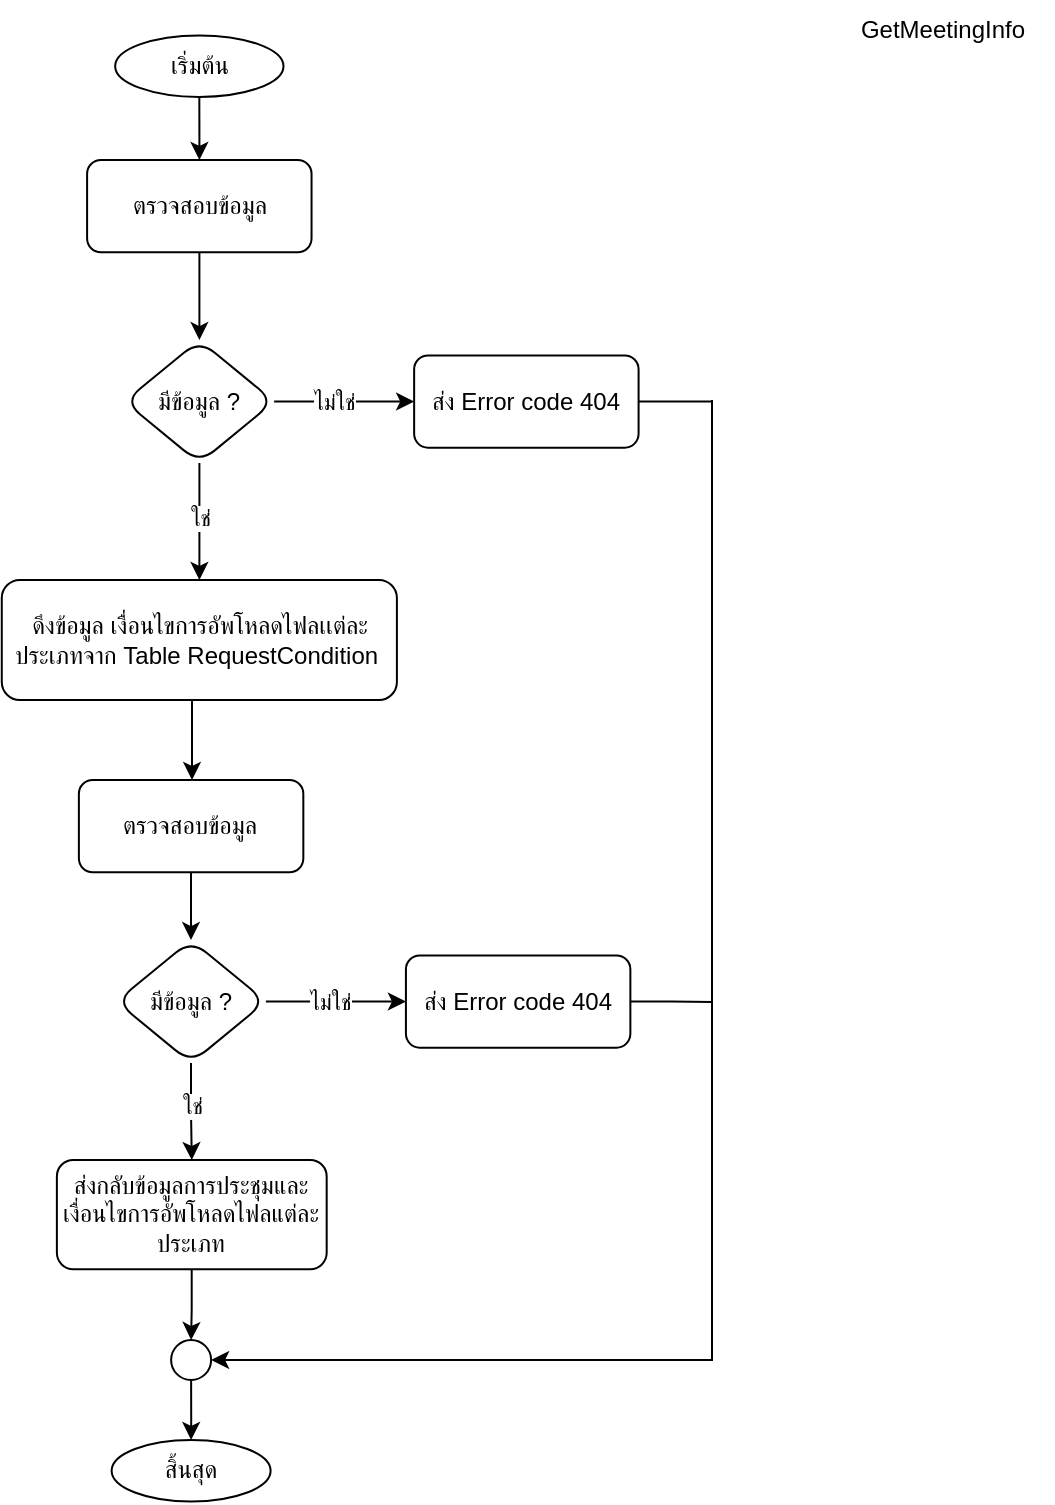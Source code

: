 <mxfile version="20.3.7" type="github">
  <diagram id="C5RBs43oDa-KdzZeNtuy" name="Page-1">
    <mxGraphModel dx="1358" dy="903" grid="1" gridSize="10" guides="1" tooltips="1" connect="1" arrows="1" fold="1" page="1" pageScale="1" pageWidth="827" pageHeight="1169" math="0" shadow="0">
      <root>
        <mxCell id="WIyWlLk6GJQsqaUBKTNV-0" />
        <mxCell id="WIyWlLk6GJQsqaUBKTNV-1" parent="WIyWlLk6GJQsqaUBKTNV-0" />
        <mxCell id="PtQ4ATQTtx7QC_tePhHC-4" value="" style="edgeStyle=orthogonalEdgeStyle;rounded=0;orthogonalLoop=1;jettySize=auto;html=1;endArrow=classic;endFill=1;" edge="1" parent="WIyWlLk6GJQsqaUBKTNV-1" source="Ni7bxn2DUjmmPI4IMF6q-0" target="Ni7bxn2DUjmmPI4IMF6q-24">
          <mxGeometry relative="1" as="geometry" />
        </mxCell>
        <mxCell id="Ni7bxn2DUjmmPI4IMF6q-0" value="เริ่มต้น" style="ellipse;whiteSpace=wrap;html=1;rounded=1;glass=0;strokeWidth=1;shadow=0;" parent="WIyWlLk6GJQsqaUBKTNV-1" vertex="1">
          <mxGeometry x="351.578" y="27.692" width="84.17" height="30.769" as="geometry" />
        </mxCell>
        <mxCell id="Ni7bxn2DUjmmPI4IMF6q-27" style="edgeStyle=orthogonalEdgeStyle;rounded=0;orthogonalLoop=1;jettySize=auto;html=1;endArrow=classic;endFill=1;entryX=0.5;entryY=0;entryDx=0;entryDy=0;" parent="WIyWlLk6GJQsqaUBKTNV-1" target="Ni7bxn2DUjmmPI4IMF6q-56" edge="1">
          <mxGeometry relative="1" as="geometry">
            <mxPoint x="404.559" y="676.0" as="targetPoint" />
            <Array as="points">
              <mxPoint x="650" y="690" />
            </Array>
            <mxPoint x="650" y="210" as="sourcePoint" />
          </mxGeometry>
        </mxCell>
        <mxCell id="Ni7bxn2DUjmmPI4IMF6q-24" value="ตรวจสอบข้อมูล" style="whiteSpace=wrap;html=1;rounded=1;" parent="WIyWlLk6GJQsqaUBKTNV-1" vertex="1">
          <mxGeometry x="337.55" y="89.999" width="112.227" height="46.154" as="geometry" />
        </mxCell>
        <mxCell id="Ni7bxn2DUjmmPI4IMF6q-43" value="มีข้อมูล ?" style="rhombus;whiteSpace=wrap;html=1;rounded=1;" parent="WIyWlLk6GJQsqaUBKTNV-1" vertex="1">
          <mxGeometry x="356.259" y="179.997" width="74.818" height="61.538" as="geometry" />
        </mxCell>
        <mxCell id="Ni7bxn2DUjmmPI4IMF6q-44" value="" style="edgeStyle=orthogonalEdgeStyle;rounded=0;orthogonalLoop=1;jettySize=auto;html=1;endArrow=classic;endFill=1;" parent="WIyWlLk6GJQsqaUBKTNV-1" source="Ni7bxn2DUjmmPI4IMF6q-24" target="Ni7bxn2DUjmmPI4IMF6q-43" edge="1">
          <mxGeometry relative="1" as="geometry" />
        </mxCell>
        <mxCell id="PtQ4ATQTtx7QC_tePhHC-1" style="edgeStyle=orthogonalEdgeStyle;rounded=0;orthogonalLoop=1;jettySize=auto;html=1;endArrow=none;endFill=0;" edge="1" parent="WIyWlLk6GJQsqaUBKTNV-1" source="Ni7bxn2DUjmmPI4IMF6q-46">
          <mxGeometry relative="1" as="geometry">
            <mxPoint x="650" y="210.766" as="targetPoint" />
          </mxGeometry>
        </mxCell>
        <mxCell id="Ni7bxn2DUjmmPI4IMF6q-46" value="ส่ง Error code 404" style="whiteSpace=wrap;html=1;rounded=1;" parent="WIyWlLk6GJQsqaUBKTNV-1" vertex="1">
          <mxGeometry x="501.072" y="187.689" width="112.227" height="46.154" as="geometry" />
        </mxCell>
        <mxCell id="2AexVc2_wHL_QSk-LcCZ-0" style="edgeStyle=orthogonalEdgeStyle;rounded=0;orthogonalLoop=1;jettySize=auto;html=1;entryX=0;entryY=0.5;entryDx=0;entryDy=0;endArrow=classic;endFill=1;" parent="WIyWlLk6GJQsqaUBKTNV-1" source="Ni7bxn2DUjmmPI4IMF6q-43" target="Ni7bxn2DUjmmPI4IMF6q-46" edge="1">
          <mxGeometry relative="1" as="geometry" />
        </mxCell>
        <mxCell id="4qYpaAjn5Hz-6Sc5KLGp-2" value="ไม่ใช่" style="edgeLabel;html=1;align=center;verticalAlign=middle;resizable=0;points=[];" parent="2AexVc2_wHL_QSk-LcCZ-0" vertex="1" connectable="0">
          <mxGeometry x="-0.23" y="3" relative="1" as="geometry">
            <mxPoint x="3" y="3" as="offset" />
          </mxGeometry>
        </mxCell>
        <mxCell id="Ni7bxn2DUjmmPI4IMF6q-51" value="ใช่" style="edgeStyle=orthogonalEdgeStyle;rounded=0;orthogonalLoop=1;jettySize=auto;html=1;endArrow=classic;endFill=1;" parent="WIyWlLk6GJQsqaUBKTNV-1" source="Ni7bxn2DUjmmPI4IMF6q-43" edge="1" target="vTCBTp6cEJqQ_yjN-N3Q-3">
          <mxGeometry x="-0.076" relative="1" as="geometry">
            <mxPoint x="393.667" y="281.539" as="targetPoint" />
            <mxPoint as="offset" />
          </mxGeometry>
        </mxCell>
        <mxCell id="PtQ4ATQTtx7QC_tePhHC-5" value="" style="edgeStyle=orthogonalEdgeStyle;rounded=0;orthogonalLoop=1;jettySize=auto;html=1;endArrow=classic;endFill=1;" edge="1" parent="WIyWlLk6GJQsqaUBKTNV-1" source="vTCBTp6cEJqQ_yjN-N3Q-3" target="vTCBTp6cEJqQ_yjN-N3Q-8">
          <mxGeometry relative="1" as="geometry">
            <Array as="points">
              <mxPoint x="390" y="380" />
              <mxPoint x="390" y="380" />
            </Array>
          </mxGeometry>
        </mxCell>
        <mxCell id="vTCBTp6cEJqQ_yjN-N3Q-3" value="ดึงข้อมูล เงื่อนไขการอัพโหลดไฟลเเต่ละประเภทจาก Table RequestCondition&amp;nbsp;" style="whiteSpace=wrap;html=1;rounded=1;" parent="WIyWlLk6GJQsqaUBKTNV-1" vertex="1">
          <mxGeometry x="294.89" y="300" width="197.56" height="60" as="geometry" />
        </mxCell>
        <mxCell id="vTCBTp6cEJqQ_yjN-N3Q-8" value="ตรวจสอบข้อมูล" style="whiteSpace=wrap;html=1;rounded=1;" parent="WIyWlLk6GJQsqaUBKTNV-1" vertex="1">
          <mxGeometry x="333.44" y="399.999" width="112.227" height="46.154" as="geometry" />
        </mxCell>
        <mxCell id="vTCBTp6cEJqQ_yjN-N3Q-16" value="มีข้อมูล ?" style="rhombus;whiteSpace=wrap;html=1;rounded=1;" parent="WIyWlLk6GJQsqaUBKTNV-1" vertex="1">
          <mxGeometry x="352.149" y="479.997" width="74.818" height="61.538" as="geometry" />
        </mxCell>
        <mxCell id="vTCBTp6cEJqQ_yjN-N3Q-17" value="" style="edgeStyle=orthogonalEdgeStyle;rounded=0;orthogonalLoop=1;jettySize=auto;html=1;endArrow=classic;endFill=1;" parent="WIyWlLk6GJQsqaUBKTNV-1" source="vTCBTp6cEJqQ_yjN-N3Q-8" target="vTCBTp6cEJqQ_yjN-N3Q-16" edge="1">
          <mxGeometry relative="1" as="geometry" />
        </mxCell>
        <mxCell id="vTCBTp6cEJqQ_yjN-N3Q-18" style="edgeStyle=orthogonalEdgeStyle;rounded=0;orthogonalLoop=1;jettySize=auto;html=1;endArrow=none;endFill=0;" parent="WIyWlLk6GJQsqaUBKTNV-1" source="vTCBTp6cEJqQ_yjN-N3Q-19" edge="1">
          <mxGeometry relative="1" as="geometry">
            <mxPoint x="650" y="511" as="targetPoint" />
          </mxGeometry>
        </mxCell>
        <mxCell id="vTCBTp6cEJqQ_yjN-N3Q-19" value="ส่ง Error code 404" style="whiteSpace=wrap;html=1;rounded=1;" parent="WIyWlLk6GJQsqaUBKTNV-1" vertex="1">
          <mxGeometry x="496.962" y="487.689" width="112.227" height="46.154" as="geometry" />
        </mxCell>
        <mxCell id="vTCBTp6cEJqQ_yjN-N3Q-15" style="edgeStyle=orthogonalEdgeStyle;rounded=0;orthogonalLoop=1;jettySize=auto;html=1;entryX=0;entryY=0.5;entryDx=0;entryDy=0;endArrow=classic;endFill=1;" parent="WIyWlLk6GJQsqaUBKTNV-1" source="vTCBTp6cEJqQ_yjN-N3Q-16" target="vTCBTp6cEJqQ_yjN-N3Q-19" edge="1">
          <mxGeometry relative="1" as="geometry" />
        </mxCell>
        <mxCell id="4qYpaAjn5Hz-6Sc5KLGp-6" value="ไม่ใช่" style="edgeLabel;html=1;align=center;verticalAlign=middle;resizable=0;points=[];" parent="vTCBTp6cEJqQ_yjN-N3Q-15" vertex="1" connectable="0">
          <mxGeometry x="-0.103" relative="1" as="geometry">
            <mxPoint as="offset" />
          </mxGeometry>
        </mxCell>
        <mxCell id="vTCBTp6cEJqQ_yjN-N3Q-23" value="ส่งกลับข้อมูลการประชุมและเงื่อนไขการอัพโหลดไฟลแต่ละประเภท" style="whiteSpace=wrap;html=1;rounded=1;" parent="WIyWlLk6GJQsqaUBKTNV-1" vertex="1">
          <mxGeometry x="322.44" y="590.004" width="134.9" height="54.61" as="geometry" />
        </mxCell>
        <mxCell id="vTCBTp6cEJqQ_yjN-N3Q-24" value="" style="edgeStyle=orthogonalEdgeStyle;rounded=0;orthogonalLoop=1;jettySize=auto;html=1;endArrow=classic;endFill=1;entryX=0.5;entryY=0;entryDx=0;entryDy=0;" parent="WIyWlLk6GJQsqaUBKTNV-1" source="vTCBTp6cEJqQ_yjN-N3Q-16" target="vTCBTp6cEJqQ_yjN-N3Q-23" edge="1">
          <mxGeometry relative="1" as="geometry">
            <mxPoint x="97.204" y="632.308" as="targetPoint" />
          </mxGeometry>
        </mxCell>
        <mxCell id="4qYpaAjn5Hz-6Sc5KLGp-7" value="ใช่" style="edgeLabel;html=1;align=center;verticalAlign=middle;resizable=0;points=[];" parent="vTCBTp6cEJqQ_yjN-N3Q-24" vertex="1" connectable="0">
          <mxGeometry x="-0.138" relative="1" as="geometry">
            <mxPoint as="offset" />
          </mxGeometry>
        </mxCell>
        <mxCell id="vTCBTp6cEJqQ_yjN-N3Q-22" value="" style="edgeStyle=orthogonalEdgeStyle;rounded=0;orthogonalLoop=1;jettySize=auto;html=1;entryX=0;entryY=0.5;entryDx=0;entryDy=0;" parent="WIyWlLk6GJQsqaUBKTNV-1" source="vTCBTp6cEJqQ_yjN-N3Q-23" edge="1" target="Ni7bxn2DUjmmPI4IMF6q-56">
          <mxGeometry relative="1" as="geometry">
            <mxPoint x="389.577" y="670.0" as="targetPoint" />
          </mxGeometry>
        </mxCell>
        <mxCell id="Ni7bxn2DUjmmPI4IMF6q-56" value="" style="ellipse;whiteSpace=wrap;html=1;aspect=fixed;direction=south;" parent="WIyWlLk6GJQsqaUBKTNV-1" vertex="1">
          <mxGeometry x="379.56" y="680" width="20" height="20" as="geometry" />
        </mxCell>
        <mxCell id="Ni7bxn2DUjmmPI4IMF6q-4" value="สิ้นสุด" style="ellipse;whiteSpace=wrap;html=1;rounded=1;glass=0;strokeWidth=1;shadow=0;" parent="WIyWlLk6GJQsqaUBKTNV-1" vertex="1">
          <mxGeometry x="349.806" y="730" width="79.494" height="30.769" as="geometry" />
        </mxCell>
        <mxCell id="Ni7bxn2DUjmmPI4IMF6q-58" value="" style="edgeStyle=orthogonalEdgeStyle;rounded=0;orthogonalLoop=1;jettySize=auto;html=1;endArrow=classic;endFill=1;" parent="WIyWlLk6GJQsqaUBKTNV-1" source="Ni7bxn2DUjmmPI4IMF6q-56" target="Ni7bxn2DUjmmPI4IMF6q-4" edge="1">
          <mxGeometry relative="1" as="geometry" />
        </mxCell>
        <mxCell id="PtQ4ATQTtx7QC_tePhHC-6" value="GetMeetingInfo" style="text;html=1;align=center;verticalAlign=middle;resizable=0;points=[];autosize=1;strokeColor=none;fillColor=none;" vertex="1" parent="WIyWlLk6GJQsqaUBKTNV-1">
          <mxGeometry x="710" y="10" width="110" height="30" as="geometry" />
        </mxCell>
      </root>
    </mxGraphModel>
  </diagram>
</mxfile>
